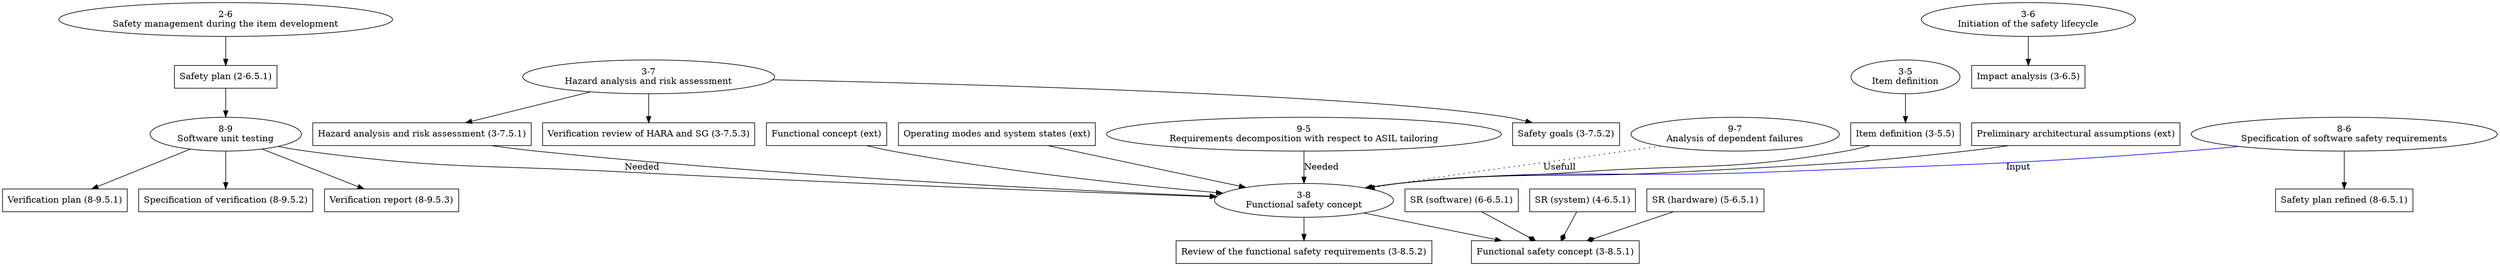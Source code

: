 // Cheatsheet: http://graphs.grevian.org/example
// Options: http://graphviz.org/doc/info/attrs.html
// Atom-openpreview: Ctrl+Shift+v

digraph G
{
  /*
   * Clauses
   */
  node[shape=ellipse];
  2.6[label="2-6\nSafety management during the item development"]
  3.5[label="3-5\nItem definition"];
  3.6[label="3-6\nInitiation of the safety lifecycle"];
  3.7[label="3-7\nHazard analysis and risk assessment"];
  3.8[label="3-8\nFunctional safety concept"];
  8.6[label="8-6\nSpecification of software safety requirements"];
  8.9[label="8-9\nSoftware unit testing"];
  9.5[label="9-5\nRequirements decomposition with respect to ASIL tailoring"];
  9.7[label="9-7\nAnalysis of dependent failures"];
  // Usefull
  edge[style=dotted, label="Usefull"]
  9.7 -> 3.8;
  // Needed
  edge[style=solid,label="Needed"]
  9.5 -> 3.8;
  8.9 -> 3.8;
  // Input
  edge[style=solid,color=blue,label="Input"];
  8.6 -> 3.8;
  edge[color=normal];

  /*
   * Work products
   */
  node[shape=rect];
  edge[style=solid, label=""];

  //2-
  safety_plan[label="Safety plan (2-6.5.1)"];
  2.6 -> safety_plan;
  safety_plan -> 8.9;

  //3-
  item_def[label="Item definition (3-5.5)"];
  3.5 -> item_def;
  item_def -> 3.8;

  impact_anal[label="Impact analysis (3-6.5)"];
  3.6 -> impact_anal;

  hara[label="Hazard analysis and risk assessment (3-7.5.1)"]
  sg[label="Safety goals (3-7.5.2)"]
  veri_hara_sg[label="Verification review of HARA and SG (3-7.5.3)"]
  3.7 -> hara;
  3.7 -> sg;
  3.7 -> veri_hara_sg;

  prelim[label="Preliminary architectural assumptions (ext)"];
  fc[label="Functional concept (ext)"];
  om_ss[label="Operating modes and system states (ext)"];
  prelim -> 3.8;
  fc -> 3.8;
  om_ss -> 3.8;
  fsc[label="Functional safety concept (3-8.5.1)"];
  review_sr[label="Review of the functional safety requirements (3-8.5.2)"];
  3.8 -> fsc;
  3.8 -> review_sr;
  hara -> 3.8;

  //4-
  sr_sys[label="SR (system) (4-6.5.1)"];
  sr_sys -> fsc[arrowhead=diamond];

  //5-
  sr_hw[label="SR (hardware) (5-6.5.1)"];
  sr_hw -> fsc[arrowhead=diamond];

  //6-
  sr_sw[label="SR (software) (6-6.5.1)"];
  sr_sw -> fsc[arrowhead=diamond];

  //8-
  safety_plan2[label="Safety plan refined (8-6.5.1)"];
  8.6 -> safety_plan2;

  ver_plan[label="Verification plan (8-9.5.1)"];
  ver_spec[label="Specification of verification (8-9.5.2)"];
  ver_report[label="Verification report (8-9.5.3)"];
  8.9 -> ver_plan;
  8.9 -> ver_spec;
  8.9 -> ver_report;

  //9-
  /** Requirements decomposition with respect to ASIL tailoring
    * Assumed that this is more like a tool then an actual document
    *
  fsc -> 9.5 //3-8.5.1
  sr_sys -> 9.5
  sr_hw -> 9.5
  sr_sw -> 9.5
  arc_sys -> 9.5
  arc_hw -> 9.5
  arc_sw -> 9.5
  item_def -> 9.5
  sg -> 9.5
  */


  // Input
  /*subgraph cluster_input {
    label="Input";
    color=blue;
  }*/

  // Clause 3.5

}

